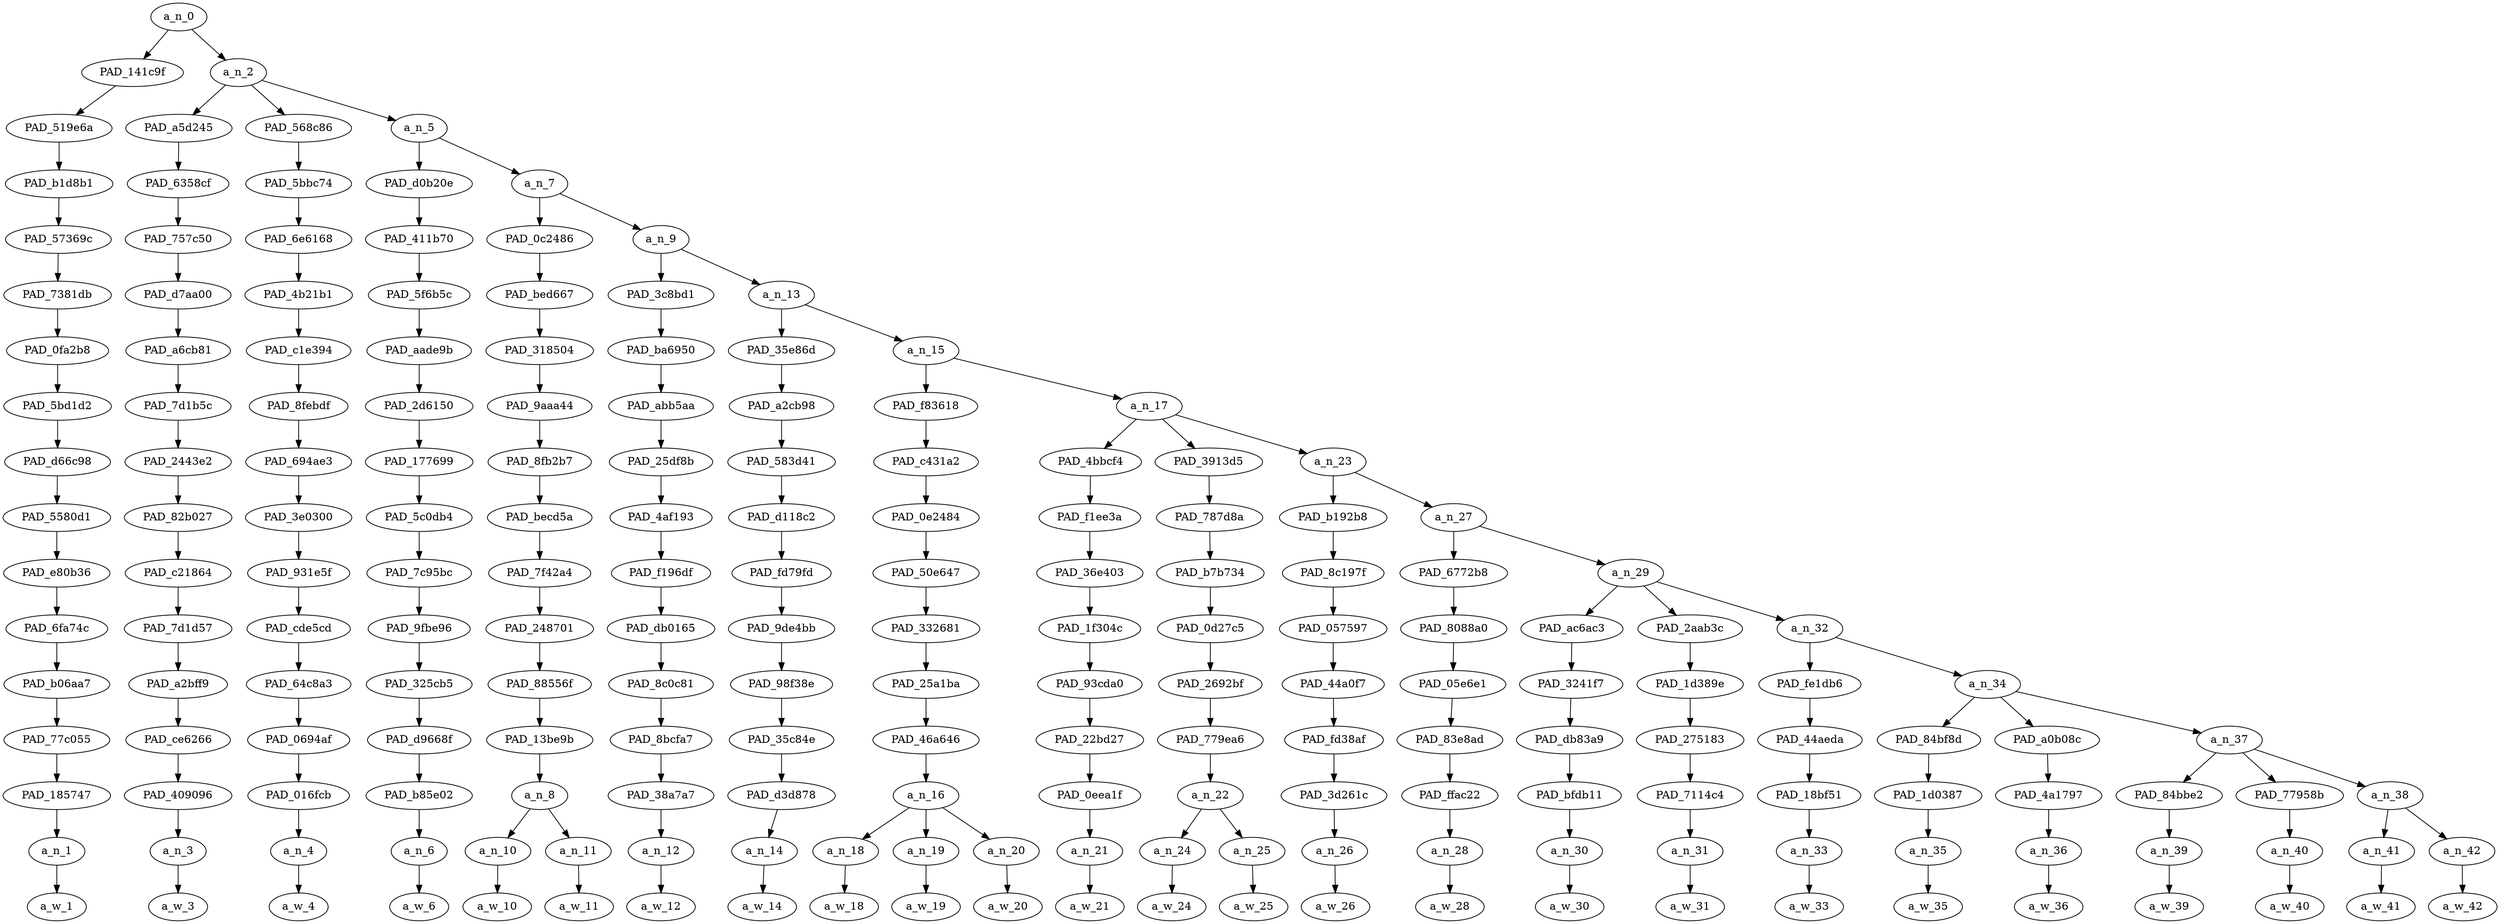 strict digraph "" {
	a_n_0	[div_dir=1,
		index=0,
		level=16,
		pos="1.2493208269032923,16!",
		text_span="[0, 1, 2, 3, 4, 5, 6, 7, 8, 9, 10, 11, 12, 13, 14, 15, 16, 17, 18, 19, 20, 21, 22, 23, 24]",
		value=1.00000001];
	PAD_141c9f	[div_dir=1,
		index=0,
		level=15,
		pos="0.0,15!",
		text_span="[0]",
		value=0.06168509];
	a_n_0 -> PAD_141c9f;
	a_n_2	[div_dir=1,
		index=1,
		level=15,
		pos="2.4986416538065845,15!",
		text_span="[1, 2, 3, 4, 5, 6, 7, 8, 9, 10, 11, 12, 13, 14, 15, 16, 17, 18, 19, 20, 21, 22, 23, 24]",
		value=0.93767263];
	a_n_0 -> a_n_2;
	PAD_519e6a	[div_dir=1,
		index=0,
		level=14,
		pos="0.0,14!",
		text_span="[0]",
		value=0.06168509];
	PAD_141c9f -> PAD_519e6a;
	PAD_b1d8b1	[div_dir=1,
		index=0,
		level=13,
		pos="0.0,13!",
		text_span="[0]",
		value=0.06168509];
	PAD_519e6a -> PAD_b1d8b1;
	PAD_57369c	[div_dir=1,
		index=0,
		level=12,
		pos="0.0,12!",
		text_span="[0]",
		value=0.06168509];
	PAD_b1d8b1 -> PAD_57369c;
	PAD_7381db	[div_dir=1,
		index=0,
		level=11,
		pos="0.0,11!",
		text_span="[0]",
		value=0.06168509];
	PAD_57369c -> PAD_7381db;
	PAD_0fa2b8	[div_dir=1,
		index=0,
		level=10,
		pos="0.0,10!",
		text_span="[0]",
		value=0.06168509];
	PAD_7381db -> PAD_0fa2b8;
	PAD_5bd1d2	[div_dir=1,
		index=0,
		level=9,
		pos="0.0,9!",
		text_span="[0]",
		value=0.06168509];
	PAD_0fa2b8 -> PAD_5bd1d2;
	PAD_d66c98	[div_dir=1,
		index=0,
		level=8,
		pos="0.0,8!",
		text_span="[0]",
		value=0.06168509];
	PAD_5bd1d2 -> PAD_d66c98;
	PAD_5580d1	[div_dir=1,
		index=0,
		level=7,
		pos="0.0,7!",
		text_span="[0]",
		value=0.06168509];
	PAD_d66c98 -> PAD_5580d1;
	PAD_e80b36	[div_dir=1,
		index=0,
		level=6,
		pos="0.0,6!",
		text_span="[0]",
		value=0.06168509];
	PAD_5580d1 -> PAD_e80b36;
	PAD_6fa74c	[div_dir=1,
		index=0,
		level=5,
		pos="0.0,5!",
		text_span="[0]",
		value=0.06168509];
	PAD_e80b36 -> PAD_6fa74c;
	PAD_b06aa7	[div_dir=1,
		index=0,
		level=4,
		pos="0.0,4!",
		text_span="[0]",
		value=0.06168509];
	PAD_6fa74c -> PAD_b06aa7;
	PAD_77c055	[div_dir=1,
		index=0,
		level=3,
		pos="0.0,3!",
		text_span="[0]",
		value=0.06168509];
	PAD_b06aa7 -> PAD_77c055;
	PAD_185747	[div_dir=1,
		index=0,
		level=2,
		pos="0.0,2!",
		text_span="[0]",
		value=0.06168509];
	PAD_77c055 -> PAD_185747;
	a_n_1	[div_dir=1,
		index=0,
		level=1,
		pos="0.0,1!",
		text_span="[0]",
		value=0.06168509];
	PAD_185747 -> a_n_1;
	a_w_1	[div_dir=0,
		index=0,
		level=0,
		pos="0,0!",
		text_span="[0]",
		value=christianity];
	a_n_1 -> a_w_1;
	PAD_a5d245	[div_dir=1,
		index=1,
		level=14,
		pos="1.0,14!",
		text_span="[1]",
		value=0.03070176];
	a_n_2 -> PAD_a5d245;
	PAD_568c86	[div_dir=1,
		index=2,
		level=14,
		pos="2.0,14!",
		text_span="[2]",
		value=0.03945170];
	a_n_2 -> PAD_568c86;
	a_n_5	[div_dir=1,
		index=3,
		level=14,
		pos="4.495924961419753,14!",
		text_span="[3, 4, 5, 6, 7, 8, 9, 10, 11, 12, 13, 14, 15, 16, 17, 18, 19, 20, 21, 22, 23, 24]",
		value=0.86697785];
	a_n_2 -> a_n_5;
	PAD_6358cf	[div_dir=1,
		index=1,
		level=13,
		pos="1.0,13!",
		text_span="[1]",
		value=0.03070176];
	PAD_a5d245 -> PAD_6358cf;
	PAD_757c50	[div_dir=1,
		index=1,
		level=12,
		pos="1.0,12!",
		text_span="[1]",
		value=0.03070176];
	PAD_6358cf -> PAD_757c50;
	PAD_d7aa00	[div_dir=1,
		index=1,
		level=11,
		pos="1.0,11!",
		text_span="[1]",
		value=0.03070176];
	PAD_757c50 -> PAD_d7aa00;
	PAD_a6cb81	[div_dir=1,
		index=1,
		level=10,
		pos="1.0,10!",
		text_span="[1]",
		value=0.03070176];
	PAD_d7aa00 -> PAD_a6cb81;
	PAD_7d1b5c	[div_dir=1,
		index=1,
		level=9,
		pos="1.0,9!",
		text_span="[1]",
		value=0.03070176];
	PAD_a6cb81 -> PAD_7d1b5c;
	PAD_2443e2	[div_dir=1,
		index=1,
		level=8,
		pos="1.0,8!",
		text_span="[1]",
		value=0.03070176];
	PAD_7d1b5c -> PAD_2443e2;
	PAD_82b027	[div_dir=1,
		index=1,
		level=7,
		pos="1.0,7!",
		text_span="[1]",
		value=0.03070176];
	PAD_2443e2 -> PAD_82b027;
	PAD_c21864	[div_dir=1,
		index=1,
		level=6,
		pos="1.0,6!",
		text_span="[1]",
		value=0.03070176];
	PAD_82b027 -> PAD_c21864;
	PAD_7d1d57	[div_dir=1,
		index=1,
		level=5,
		pos="1.0,5!",
		text_span="[1]",
		value=0.03070176];
	PAD_c21864 -> PAD_7d1d57;
	PAD_a2bff9	[div_dir=1,
		index=1,
		level=4,
		pos="1.0,4!",
		text_span="[1]",
		value=0.03070176];
	PAD_7d1d57 -> PAD_a2bff9;
	PAD_ce6266	[div_dir=1,
		index=1,
		level=3,
		pos="1.0,3!",
		text_span="[1]",
		value=0.03070176];
	PAD_a2bff9 -> PAD_ce6266;
	PAD_409096	[div_dir=1,
		index=1,
		level=2,
		pos="1.0,2!",
		text_span="[1]",
		value=0.03070176];
	PAD_ce6266 -> PAD_409096;
	a_n_3	[div_dir=1,
		index=1,
		level=1,
		pos="1.0,1!",
		text_span="[1]",
		value=0.03070176];
	PAD_409096 -> a_n_3;
	a_w_3	[div_dir=0,
		index=1,
		level=0,
		pos="1,0!",
		text_span="[1]",
		value=turned];
	a_n_3 -> a_w_3;
	PAD_5bbc74	[div_dir=1,
		index=2,
		level=13,
		pos="2.0,13!",
		text_span="[2]",
		value=0.03945170];
	PAD_568c86 -> PAD_5bbc74;
	PAD_6e6168	[div_dir=1,
		index=2,
		level=12,
		pos="2.0,12!",
		text_span="[2]",
		value=0.03945170];
	PAD_5bbc74 -> PAD_6e6168;
	PAD_4b21b1	[div_dir=1,
		index=2,
		level=11,
		pos="2.0,11!",
		text_span="[2]",
		value=0.03945170];
	PAD_6e6168 -> PAD_4b21b1;
	PAD_c1e394	[div_dir=1,
		index=2,
		level=10,
		pos="2.0,10!",
		text_span="[2]",
		value=0.03945170];
	PAD_4b21b1 -> PAD_c1e394;
	PAD_8febdf	[div_dir=1,
		index=2,
		level=9,
		pos="2.0,9!",
		text_span="[2]",
		value=0.03945170];
	PAD_c1e394 -> PAD_8febdf;
	PAD_694ae3	[div_dir=1,
		index=2,
		level=8,
		pos="2.0,8!",
		text_span="[2]",
		value=0.03945170];
	PAD_8febdf -> PAD_694ae3;
	PAD_3e0300	[div_dir=1,
		index=2,
		level=7,
		pos="2.0,7!",
		text_span="[2]",
		value=0.03945170];
	PAD_694ae3 -> PAD_3e0300;
	PAD_931e5f	[div_dir=1,
		index=2,
		level=6,
		pos="2.0,6!",
		text_span="[2]",
		value=0.03945170];
	PAD_3e0300 -> PAD_931e5f;
	PAD_cde5cd	[div_dir=1,
		index=2,
		level=5,
		pos="2.0,5!",
		text_span="[2]",
		value=0.03945170];
	PAD_931e5f -> PAD_cde5cd;
	PAD_64c8a3	[div_dir=1,
		index=2,
		level=4,
		pos="2.0,4!",
		text_span="[2]",
		value=0.03945170];
	PAD_cde5cd -> PAD_64c8a3;
	PAD_0694af	[div_dir=1,
		index=2,
		level=3,
		pos="2.0,3!",
		text_span="[2]",
		value=0.03945170];
	PAD_64c8a3 -> PAD_0694af;
	PAD_016fcb	[div_dir=1,
		index=2,
		level=2,
		pos="2.0,2!",
		text_span="[2]",
		value=0.03945170];
	PAD_0694af -> PAD_016fcb;
	a_n_4	[div_dir=1,
		index=2,
		level=1,
		pos="2.0,1!",
		text_span="[2]",
		value=0.03945170];
	PAD_016fcb -> a_n_4;
	a_w_4	[div_dir=0,
		index=2,
		level=0,
		pos="2,0!",
		text_span="[2]",
		value=whites];
	a_n_4 -> a_w_4;
	PAD_d0b20e	[div_dir=1,
		index=3,
		level=13,
		pos="3.0,13!",
		text_span="[3]",
		value=0.02891645];
	a_n_5 -> PAD_d0b20e;
	a_n_7	[div_dir=1,
		index=4,
		level=13,
		pos="5.991849922839506,13!",
		text_span="[4, 5, 6, 7, 8, 9, 10, 11, 12, 13, 14, 15, 16, 17, 18, 19, 20, 21, 22, 23, 24]",
		value=0.83754202];
	a_n_5 -> a_n_7;
	PAD_411b70	[div_dir=1,
		index=3,
		level=12,
		pos="3.0,12!",
		text_span="[3]",
		value=0.02891645];
	PAD_d0b20e -> PAD_411b70;
	PAD_5f6b5c	[div_dir=1,
		index=3,
		level=11,
		pos="3.0,11!",
		text_span="[3]",
		value=0.02891645];
	PAD_411b70 -> PAD_5f6b5c;
	PAD_aade9b	[div_dir=1,
		index=3,
		level=10,
		pos="3.0,10!",
		text_span="[3]",
		value=0.02891645];
	PAD_5f6b5c -> PAD_aade9b;
	PAD_2d6150	[div_dir=1,
		index=3,
		level=9,
		pos="3.0,9!",
		text_span="[3]",
		value=0.02891645];
	PAD_aade9b -> PAD_2d6150;
	PAD_177699	[div_dir=1,
		index=3,
		level=8,
		pos="3.0,8!",
		text_span="[3]",
		value=0.02891645];
	PAD_2d6150 -> PAD_177699;
	PAD_5c0db4	[div_dir=1,
		index=3,
		level=7,
		pos="3.0,7!",
		text_span="[3]",
		value=0.02891645];
	PAD_177699 -> PAD_5c0db4;
	PAD_7c95bc	[div_dir=1,
		index=3,
		level=6,
		pos="3.0,6!",
		text_span="[3]",
		value=0.02891645];
	PAD_5c0db4 -> PAD_7c95bc;
	PAD_9fbe96	[div_dir=1,
		index=3,
		level=5,
		pos="3.0,5!",
		text_span="[3]",
		value=0.02891645];
	PAD_7c95bc -> PAD_9fbe96;
	PAD_325cb5	[div_dir=1,
		index=3,
		level=4,
		pos="3.0,4!",
		text_span="[3]",
		value=0.02891645];
	PAD_9fbe96 -> PAD_325cb5;
	PAD_d9668f	[div_dir=1,
		index=3,
		level=3,
		pos="3.0,3!",
		text_span="[3]",
		value=0.02891645];
	PAD_325cb5 -> PAD_d9668f;
	PAD_b85e02	[div_dir=1,
		index=3,
		level=2,
		pos="3.0,2!",
		text_span="[3]",
		value=0.02891645];
	PAD_d9668f -> PAD_b85e02;
	a_n_6	[div_dir=1,
		index=3,
		level=1,
		pos="3.0,1!",
		text_span="[3]",
		value=0.02891645];
	PAD_b85e02 -> a_n_6;
	a_w_6	[div_dir=0,
		index=3,
		level=0,
		pos="3,0!",
		text_span="[3]",
		value=into];
	a_n_6 -> a_w_6;
	PAD_0c2486	[div_dir=1,
		index=4,
		level=12,
		pos="4.5,12!",
		text_span="[4, 5]",
		value=0.15605857];
	a_n_7 -> PAD_0c2486;
	a_n_9	[div_dir=1,
		index=5,
		level=12,
		pos="7.483699845679013,12!",
		text_span="[6, 7, 8, 9, 10, 11, 12, 13, 14, 15, 16, 17, 18, 19, 20, 21, 22, 23, 24]",
		value=0.68100580];
	a_n_7 -> a_n_9;
	PAD_bed667	[div_dir=1,
		index=4,
		level=11,
		pos="4.5,11!",
		text_span="[4, 5]",
		value=0.15605857];
	PAD_0c2486 -> PAD_bed667;
	PAD_318504	[div_dir=1,
		index=4,
		level=10,
		pos="4.5,10!",
		text_span="[4, 5]",
		value=0.15605857];
	PAD_bed667 -> PAD_318504;
	PAD_9aaa44	[div_dir=1,
		index=4,
		level=9,
		pos="4.5,9!",
		text_span="[4, 5]",
		value=0.15605857];
	PAD_318504 -> PAD_9aaa44;
	PAD_8fb2b7	[div_dir=1,
		index=4,
		level=8,
		pos="4.5,8!",
		text_span="[4, 5]",
		value=0.15605857];
	PAD_9aaa44 -> PAD_8fb2b7;
	PAD_becd5a	[div_dir=1,
		index=4,
		level=7,
		pos="4.5,7!",
		text_span="[4, 5]",
		value=0.15605857];
	PAD_8fb2b7 -> PAD_becd5a;
	PAD_7f42a4	[div_dir=1,
		index=4,
		level=6,
		pos="4.5,6!",
		text_span="[4, 5]",
		value=0.15605857];
	PAD_becd5a -> PAD_7f42a4;
	PAD_248701	[div_dir=1,
		index=4,
		level=5,
		pos="4.5,5!",
		text_span="[4, 5]",
		value=0.15605857];
	PAD_7f42a4 -> PAD_248701;
	PAD_88556f	[div_dir=1,
		index=4,
		level=4,
		pos="4.5,4!",
		text_span="[4, 5]",
		value=0.15605857];
	PAD_248701 -> PAD_88556f;
	PAD_13be9b	[div_dir=1,
		index=4,
		level=3,
		pos="4.5,3!",
		text_span="[4, 5]",
		value=0.15605857];
	PAD_88556f -> PAD_13be9b;
	a_n_8	[div_dir=1,
		index=4,
		level=2,
		pos="4.5,2!",
		text_span="[4, 5]",
		value=0.15605857];
	PAD_13be9b -> a_n_8;
	a_n_10	[div_dir=1,
		index=4,
		level=1,
		pos="4.0,1!",
		text_span="[4]",
		value=0.11256452];
	a_n_8 -> a_n_10;
	a_n_11	[div_dir=1,
		index=5,
		level=1,
		pos="5.0,1!",
		text_span="[5]",
		value=0.04330166];
	a_n_8 -> a_n_11;
	a_w_10	[div_dir=0,
		index=4,
		level=0,
		pos="4,0!",
		text_span="[4]",
		value=lugubrious];
	a_n_10 -> a_w_10;
	a_w_11	[div_dir=0,
		index=5,
		level=0,
		pos="5,0!",
		text_span="[5]",
		value=losers];
	a_n_11 -> a_w_11;
	PAD_3c8bd1	[div_dir=1,
		index=5,
		level=11,
		pos="6.0,11!",
		text_span="[6]",
		value=0.02460659];
	a_n_9 -> PAD_3c8bd1;
	a_n_13	[div_dir=1,
		index=6,
		level=11,
		pos="8.967399691358025,11!",
		text_span="[7, 8, 9, 10, 11, 12, 13, 14, 15, 16, 17, 18, 19, 20, 21, 22, 23, 24]",
		value=0.65596166];
	a_n_9 -> a_n_13;
	PAD_ba6950	[div_dir=1,
		index=5,
		level=10,
		pos="6.0,10!",
		text_span="[6]",
		value=0.02460659];
	PAD_3c8bd1 -> PAD_ba6950;
	PAD_abb5aa	[div_dir=1,
		index=5,
		level=9,
		pos="6.0,9!",
		text_span="[6]",
		value=0.02460659];
	PAD_ba6950 -> PAD_abb5aa;
	PAD_25df8b	[div_dir=1,
		index=5,
		level=8,
		pos="6.0,8!",
		text_span="[6]",
		value=0.02460659];
	PAD_abb5aa -> PAD_25df8b;
	PAD_4af193	[div_dir=1,
		index=5,
		level=7,
		pos="6.0,7!",
		text_span="[6]",
		value=0.02460659];
	PAD_25df8b -> PAD_4af193;
	PAD_f196df	[div_dir=1,
		index=5,
		level=6,
		pos="6.0,6!",
		text_span="[6]",
		value=0.02460659];
	PAD_4af193 -> PAD_f196df;
	PAD_db0165	[div_dir=1,
		index=5,
		level=5,
		pos="6.0,5!",
		text_span="[6]",
		value=0.02460659];
	PAD_f196df -> PAD_db0165;
	PAD_8c0c81	[div_dir=1,
		index=5,
		level=4,
		pos="6.0,4!",
		text_span="[6]",
		value=0.02460659];
	PAD_db0165 -> PAD_8c0c81;
	PAD_8bcfa7	[div_dir=1,
		index=5,
		level=3,
		pos="6.0,3!",
		text_span="[6]",
		value=0.02460659];
	PAD_8c0c81 -> PAD_8bcfa7;
	PAD_38a7a7	[div_dir=1,
		index=5,
		level=2,
		pos="6.0,2!",
		text_span="[6]",
		value=0.02460659];
	PAD_8bcfa7 -> PAD_38a7a7;
	a_n_12	[div_dir=1,
		index=6,
		level=1,
		pos="6.0,1!",
		text_span="[6]",
		value=0.02460659];
	PAD_38a7a7 -> a_n_12;
	a_w_12	[div_dir=0,
		index=6,
		level=0,
		pos="6,0!",
		text_span="[6]",
		value=that];
	a_n_12 -> a_w_12;
	PAD_35e86d	[div_dir=1,
		index=6,
		level=10,
		pos="7.0,10!",
		text_span="[7]",
		value=0.02799653];
	a_n_13 -> PAD_35e86d;
	a_n_15	[div_dir=1,
		index=7,
		level=10,
		pos="10.93479938271605,10!",
		text_span="[8, 9, 10, 11, 12, 13, 14, 15, 16, 17, 18, 19, 20, 21, 22, 23, 24]",
		value=0.62752072];
	a_n_13 -> a_n_15;
	PAD_a2cb98	[div_dir=1,
		index=6,
		level=9,
		pos="7.0,9!",
		text_span="[7]",
		value=0.02799653];
	PAD_35e86d -> PAD_a2cb98;
	PAD_583d41	[div_dir=1,
		index=6,
		level=8,
		pos="7.0,8!",
		text_span="[7]",
		value=0.02799653];
	PAD_a2cb98 -> PAD_583d41;
	PAD_d118c2	[div_dir=1,
		index=6,
		level=7,
		pos="7.0,7!",
		text_span="[7]",
		value=0.02799653];
	PAD_583d41 -> PAD_d118c2;
	PAD_fd79fd	[div_dir=1,
		index=6,
		level=6,
		pos="7.0,6!",
		text_span="[7]",
		value=0.02799653];
	PAD_d118c2 -> PAD_fd79fd;
	PAD_9de4bb	[div_dir=1,
		index=6,
		level=5,
		pos="7.0,5!",
		text_span="[7]",
		value=0.02799653];
	PAD_fd79fd -> PAD_9de4bb;
	PAD_98f38e	[div_dir=1,
		index=6,
		level=4,
		pos="7.0,4!",
		text_span="[7]",
		value=0.02799653];
	PAD_9de4bb -> PAD_98f38e;
	PAD_35c84e	[div_dir=1,
		index=6,
		level=3,
		pos="7.0,3!",
		text_span="[7]",
		value=0.02799653];
	PAD_98f38e -> PAD_35c84e;
	PAD_d3d878	[div_dir=1,
		index=6,
		level=2,
		pos="7.0,2!",
		text_span="[7]",
		value=0.02799653];
	PAD_35c84e -> PAD_d3d878;
	a_n_14	[div_dir=1,
		index=7,
		level=1,
		pos="7.0,1!",
		text_span="[7]",
		value=0.02799653];
	PAD_d3d878 -> a_n_14;
	a_w_14	[div_dir=0,
		index=7,
		level=0,
		pos="7,0!",
		text_span="[7]",
		value=why];
	a_n_14 -> a_w_14;
	PAD_f83618	[div_dir=1,
		index=7,
		level=9,
		pos="9.0,9!",
		text_span="[8, 9, 10]",
		value=0.08057008];
	a_n_15 -> PAD_f83618;
	a_n_17	[div_dir=1,
		index=8,
		level=9,
		pos="12.8695987654321,9!",
		text_span="[11, 12, 13, 14, 15, 16, 17, 18, 19, 20, 21, 22, 23, 24]",
		value=0.54649984];
	a_n_15 -> a_n_17;
	PAD_c431a2	[div_dir=1,
		index=7,
		level=8,
		pos="9.0,8!",
		text_span="[8, 9, 10]",
		value=0.08057008];
	PAD_f83618 -> PAD_c431a2;
	PAD_0e2484	[div_dir=1,
		index=7,
		level=7,
		pos="9.0,7!",
		text_span="[8, 9, 10]",
		value=0.08057008];
	PAD_c431a2 -> PAD_0e2484;
	PAD_50e647	[div_dir=1,
		index=7,
		level=6,
		pos="9.0,6!",
		text_span="[8, 9, 10]",
		value=0.08057008];
	PAD_0e2484 -> PAD_50e647;
	PAD_332681	[div_dir=1,
		index=7,
		level=5,
		pos="9.0,5!",
		text_span="[8, 9, 10]",
		value=0.08057008];
	PAD_50e647 -> PAD_332681;
	PAD_25a1ba	[div_dir=1,
		index=7,
		level=4,
		pos="9.0,4!",
		text_span="[8, 9, 10]",
		value=0.08057008];
	PAD_332681 -> PAD_25a1ba;
	PAD_46a646	[div_dir=1,
		index=7,
		level=3,
		pos="9.0,3!",
		text_span="[8, 9, 10]",
		value=0.08057008];
	PAD_25a1ba -> PAD_46a646;
	a_n_16	[div_dir=1,
		index=7,
		level=2,
		pos="9.0,2!",
		text_span="[8, 9, 10]",
		value=0.08057008];
	PAD_46a646 -> a_n_16;
	a_n_18	[div_dir=1,
		index=8,
		level=1,
		pos="8.0,1!",
		text_span="[8]",
		value=0.02121654];
	a_n_16 -> a_n_18;
	a_n_19	[div_dir=1,
		index=9,
		level=1,
		pos="9.0,1!",
		text_span="[9]",
		value=0.02881045];
	a_n_16 -> a_n_19;
	a_n_20	[div_dir=1,
		index=10,
		level=1,
		pos="10.0,1!",
		text_span="[10]",
		value=0.03030089];
	a_n_16 -> a_n_20;
	a_w_18	[div_dir=0,
		index=8,
		level=0,
		pos="8,0!",
		text_span="[8]",
		value=even];
	a_n_18 -> a_w_18;
	a_w_19	[div_dir=0,
		index=9,
		level=0,
		pos="9,0!",
		text_span="[9]",
		value=white];
	a_n_19 -> a_w_19;
	a_w_20	[div_dir=0,
		index=10,
		level=0,
		pos="10,0!",
		text_span="[10]",
		value=kids];
	a_n_20 -> a_w_20;
	PAD_4bbcf4	[div_dir=1,
		index=8,
		level=8,
		pos="11.0,8!",
		text_span="[11]",
		value=0.03136521];
	a_n_17 -> PAD_4bbcf4;
	PAD_3913d5	[div_dir=1,
		index=9,
		level=8,
		pos="12.5,8!",
		text_span="[12, 13]",
		value=0.12017522];
	a_n_17 -> PAD_3913d5;
	a_n_23	[div_dir=1,
		index=10,
		level=8,
		pos="15.108796296296298,8!",
		text_span="[14, 15, 16, 17, 18, 19, 20, 21, 22, 23, 24]",
		value=0.39457166];
	a_n_17 -> a_n_23;
	PAD_f1ee3a	[div_dir=1,
		index=8,
		level=7,
		pos="11.0,7!",
		text_span="[11]",
		value=0.03136521];
	PAD_4bbcf4 -> PAD_f1ee3a;
	PAD_36e403	[div_dir=1,
		index=8,
		level=6,
		pos="11.0,6!",
		text_span="[11]",
		value=0.03136521];
	PAD_f1ee3a -> PAD_36e403;
	PAD_1f304c	[div_dir=1,
		index=8,
		level=5,
		pos="11.0,5!",
		text_span="[11]",
		value=0.03136521];
	PAD_36e403 -> PAD_1f304c;
	PAD_93cda0	[div_dir=1,
		index=8,
		level=4,
		pos="11.0,4!",
		text_span="[11]",
		value=0.03136521];
	PAD_1f304c -> PAD_93cda0;
	PAD_22bd27	[div_dir=1,
		index=8,
		level=3,
		pos="11.0,3!",
		text_span="[11]",
		value=0.03136521];
	PAD_93cda0 -> PAD_22bd27;
	PAD_0eea1f	[div_dir=1,
		index=8,
		level=2,
		pos="11.0,2!",
		text_span="[11]",
		value=0.03136521];
	PAD_22bd27 -> PAD_0eea1f;
	a_n_21	[div_dir=1,
		index=11,
		level=1,
		pos="11.0,1!",
		text_span="[11]",
		value=0.03136521];
	PAD_0eea1f -> a_n_21;
	a_w_21	[div_dir=0,
		index=11,
		level=0,
		pos="11,0!",
		text_span="[11]",
		value=prefer];
	a_n_21 -> a_w_21;
	PAD_787d8a	[div_dir=1,
		index=9,
		level=7,
		pos="12.5,7!",
		text_span="[12, 13]",
		value=0.12017522];
	PAD_3913d5 -> PAD_787d8a;
	PAD_b7b734	[div_dir=1,
		index=9,
		level=6,
		pos="12.5,6!",
		text_span="[12, 13]",
		value=0.12017522];
	PAD_787d8a -> PAD_b7b734;
	PAD_0d27c5	[div_dir=1,
		index=9,
		level=5,
		pos="12.5,5!",
		text_span="[12, 13]",
		value=0.12017522];
	PAD_b7b734 -> PAD_0d27c5;
	PAD_2692bf	[div_dir=1,
		index=9,
		level=4,
		pos="12.5,4!",
		text_span="[12, 13]",
		value=0.12017522];
	PAD_0d27c5 -> PAD_2692bf;
	PAD_779ea6	[div_dir=1,
		index=9,
		level=3,
		pos="12.5,3!",
		text_span="[12, 13]",
		value=0.12017522];
	PAD_2692bf -> PAD_779ea6;
	a_n_22	[div_dir=1,
		index=9,
		level=2,
		pos="12.5,2!",
		text_span="[12, 13]",
		value=0.12017522];
	PAD_779ea6 -> a_n_22;
	a_n_24	[div_dir=1,
		index=12,
		level=1,
		pos="12.0,1!",
		text_span="[12]",
		value=0.08143001];
	a_n_22 -> a_n_24;
	a_n_25	[div_dir=-1,
		index=13,
		level=1,
		pos="13.0,1!",
		text_span="[13]",
		value=0.03846562];
	a_n_22 -> a_n_25;
	a_w_24	[div_dir=0,
		index=12,
		level=0,
		pos="12,0!",
		text_span="[12]",
		value=nigger];
	a_n_24 -> a_w_24;
	a_w_25	[div_dir=0,
		index=13,
		level=0,
		pos="13,0!",
		text_span="[13]",
		value=music];
	a_n_25 -> a_w_25;
	PAD_b192b8	[div_dir=1,
		index=10,
		level=7,
		pos="14.0,7!",
		text_span="[14]",
		value=0.02467012];
	a_n_23 -> PAD_b192b8;
	a_n_27	[div_dir=1,
		index=11,
		level=7,
		pos="16.217592592592595,7!",
		text_span="[15, 16, 17, 18, 19, 20, 21, 22, 23, 24]",
		value=0.36959873];
	a_n_23 -> a_n_27;
	PAD_8c197f	[div_dir=1,
		index=10,
		level=6,
		pos="14.0,6!",
		text_span="[14]",
		value=0.02467012];
	PAD_b192b8 -> PAD_8c197f;
	PAD_057597	[div_dir=1,
		index=10,
		level=5,
		pos="14.0,5!",
		text_span="[14]",
		value=0.02467012];
	PAD_8c197f -> PAD_057597;
	PAD_44a0f7	[div_dir=1,
		index=10,
		level=4,
		pos="14.0,4!",
		text_span="[14]",
		value=0.02467012];
	PAD_057597 -> PAD_44a0f7;
	PAD_fd38af	[div_dir=1,
		index=10,
		level=3,
		pos="14.0,3!",
		text_span="[14]",
		value=0.02467012];
	PAD_44a0f7 -> PAD_fd38af;
	PAD_3d261c	[div_dir=1,
		index=10,
		level=2,
		pos="14.0,2!",
		text_span="[14]",
		value=0.02467012];
	PAD_fd38af -> PAD_3d261c;
	a_n_26	[div_dir=1,
		index=14,
		level=1,
		pos="14.0,1!",
		text_span="[14]",
		value=0.02467012];
	PAD_3d261c -> a_n_26;
	a_w_26	[div_dir=0,
		index=14,
		level=0,
		pos="14,0!",
		text_span="[14]",
		value=because];
	a_n_26 -> a_w_26;
	PAD_6772b8	[div_dir=1,
		index=11,
		level=6,
		pos="15.0,6!",
		text_span="[15]",
		value=0.10334040];
	a_n_27 -> PAD_6772b8;
	a_n_29	[div_dir=1,
		index=12,
		level=6,
		pos="17.435185185185187,6!",
		text_span="[16, 17, 18, 19, 20, 21, 22, 23, 24]",
		value=0.26597935];
	a_n_27 -> a_n_29;
	PAD_8088a0	[div_dir=1,
		index=11,
		level=5,
		pos="15.0,5!",
		text_span="[15]",
		value=0.10334040];
	PAD_6772b8 -> PAD_8088a0;
	PAD_05e6e1	[div_dir=1,
		index=11,
		level=4,
		pos="15.0,4!",
		text_span="[15]",
		value=0.10334040];
	PAD_8088a0 -> PAD_05e6e1;
	PAD_83e8ad	[div_dir=1,
		index=11,
		level=3,
		pos="15.0,3!",
		text_span="[15]",
		value=0.10334040];
	PAD_05e6e1 -> PAD_83e8ad;
	PAD_ffac22	[div_dir=1,
		index=11,
		level=2,
		pos="15.0,2!",
		text_span="[15]",
		value=0.10334040];
	PAD_83e8ad -> PAD_ffac22;
	a_n_28	[div_dir=1,
		index=15,
		level=1,
		pos="15.0,1!",
		text_span="[15]",
		value=0.10334040];
	PAD_ffac22 -> a_n_28;
	a_w_28	[div_dir=0,
		index=15,
		level=0,
		pos="15,0!",
		text_span="[15]",
		value=niggers];
	a_n_28 -> a_w_28;
	PAD_ac6ac3	[div_dir=1,
		index=12,
		level=5,
		pos="16.0,5!",
		text_span="[16]",
		value=0.02046503];
	a_n_29 -> PAD_ac6ac3;
	PAD_2aab3c	[div_dir=-1,
		index=13,
		level=5,
		pos="17.0,5!",
		text_span="[17]",
		value=0.02038568];
	a_n_29 -> PAD_2aab3c;
	a_n_32	[div_dir=1,
		index=14,
		level=5,
		pos="19.305555555555557,5!",
		text_span="[18, 19, 20, 21, 22, 23, 24]",
		value=0.22494379];
	a_n_29 -> a_n_32;
	PAD_3241f7	[div_dir=1,
		index=12,
		level=4,
		pos="16.0,4!",
		text_span="[16]",
		value=0.02046503];
	PAD_ac6ac3 -> PAD_3241f7;
	PAD_db83a9	[div_dir=1,
		index=12,
		level=3,
		pos="16.0,3!",
		text_span="[16]",
		value=0.02046503];
	PAD_3241f7 -> PAD_db83a9;
	PAD_bfdb11	[div_dir=1,
		index=12,
		level=2,
		pos="16.0,2!",
		text_span="[16]",
		value=0.02046503];
	PAD_db83a9 -> PAD_bfdb11;
	a_n_30	[div_dir=1,
		index=16,
		level=1,
		pos="16.0,1!",
		text_span="[16]",
		value=0.02046503];
	PAD_bfdb11 -> a_n_30;
	a_w_30	[div_dir=0,
		index=16,
		level=0,
		pos="16,0!",
		text_span="[16]",
		value=do];
	a_n_30 -> a_w_30;
	PAD_1d389e	[div_dir=-1,
		index=13,
		level=4,
		pos="17.0,4!",
		text_span="[17]",
		value=0.02038568];
	PAD_2aab3c -> PAD_1d389e;
	PAD_275183	[div_dir=-1,
		index=13,
		level=3,
		pos="17.0,3!",
		text_span="[17]",
		value=0.02038568];
	PAD_1d389e -> PAD_275183;
	PAD_7114c4	[div_dir=-1,
		index=13,
		level=2,
		pos="17.0,2!",
		text_span="[17]",
		value=0.02038568];
	PAD_275183 -> PAD_7114c4;
	a_n_31	[div_dir=-1,
		index=17,
		level=1,
		pos="17.0,1!",
		text_span="[17]",
		value=0.02038568];
	PAD_7114c4 -> a_n_31;
	a_w_31	[div_dir=0,
		index=17,
		level=0,
		pos="17,0!",
		text_span="[17]",
		value=not];
	a_n_31 -> a_w_31;
	PAD_fe1db6	[div_dir=1,
		index=14,
		level=4,
		pos="18.0,4!",
		text_span="[18]",
		value=0.03231627];
	a_n_32 -> PAD_fe1db6;
	a_n_34	[div_dir=1,
		index=15,
		level=4,
		pos="20.61111111111111,4!",
		text_span="[19, 20, 21, 22, 23, 24]",
		value=0.19241633];
	a_n_32 -> a_n_34;
	PAD_44aeda	[div_dir=1,
		index=14,
		level=3,
		pos="18.0,3!",
		text_span="[18]",
		value=0.03231627];
	PAD_fe1db6 -> PAD_44aeda;
	PAD_18bf51	[div_dir=1,
		index=14,
		level=2,
		pos="18.0,2!",
		text_span="[18]",
		value=0.03231627];
	PAD_44aeda -> PAD_18bf51;
	a_n_33	[div_dir=1,
		index=18,
		level=1,
		pos="18.0,1!",
		text_span="[18]",
		value=0.03231627];
	PAD_18bf51 -> a_n_33;
	a_w_33	[div_dir=0,
		index=18,
		level=0,
		pos="18,0!",
		text_span="[18]",
		value=sound];
	a_n_33 -> a_w_33;
	PAD_84bf8d	[div_dir=1,
		index=15,
		level=3,
		pos="19.0,3!",
		text_span="[19]",
		value=0.03530814];
	a_n_34 -> PAD_84bf8d;
	PAD_a0b08c	[div_dir=1,
		index=16,
		level=3,
		pos="20.0,3!",
		text_span="[20]",
		value=0.02723837];
	a_n_34 -> PAD_a0b08c;
	a_n_37	[div_dir=1,
		index=17,
		level=3,
		pos="22.833333333333332,3!",
		text_span="[21, 22, 23, 24]",
		value=0.12964420];
	a_n_34 -> a_n_37;
	PAD_1d0387	[div_dir=1,
		index=15,
		level=2,
		pos="19.0,2!",
		text_span="[19]",
		value=0.03530814];
	PAD_84bf8d -> PAD_1d0387;
	a_n_35	[div_dir=1,
		index=19,
		level=1,
		pos="19.0,1!",
		text_span="[19]",
		value=0.03530814];
	PAD_1d0387 -> a_n_35;
	a_w_35	[div_dir=0,
		index=19,
		level=0,
		pos="19,0!",
		text_span="[19]",
		value=beaten];
	a_n_35 -> a_w_35;
	PAD_4a1797	[div_dir=1,
		index=16,
		level=2,
		pos="20.0,2!",
		text_span="[20]",
		value=0.02723837];
	PAD_a0b08c -> PAD_4a1797;
	a_n_36	[div_dir=1,
		index=20,
		level=1,
		pos="20.0,1!",
		text_span="[20]",
		value=0.02723837];
	PAD_4a1797 -> a_n_36;
	a_w_36	[div_dir=0,
		index=20,
		level=0,
		pos="20,0!",
		text_span="[20]",
		value=down];
	a_n_36 -> a_w_36;
	PAD_84bbe2	[div_dir=1,
		index=18,
		level=2,
		pos="23.0,2!",
		text_span="[23]",
		value=0.02782578];
	a_n_37 -> PAD_84bbe2;
	PAD_77958b	[div_dir=1,
		index=19,
		level=2,
		pos="24.0,2!",
		text_span="[24]",
		value=0.03104278];
	a_n_37 -> PAD_77958b;
	a_n_38	[div_dir=1,
		index=17,
		level=2,
		pos="21.5,2!",
		text_span="[21, 22]",
		value=0.07056496];
	a_n_37 -> a_n_38;
	a_n_39	[div_dir=1,
		index=23,
		level=1,
		pos="23.0,1!",
		text_span="[23]",
		value=0.02782578];
	PAD_84bbe2 -> a_n_39;
	a_w_39	[div_dir=0,
		index=23,
		level=0,
		pos="23,0!",
		text_span="[23]",
		value=always];
	a_n_39 -> a_w_39;
	a_n_40	[div_dir=1,
		index=24,
		level=1,
		pos="24.0,1!",
		text_span="[24]",
		value=0.03104278];
	PAD_77958b -> a_n_40;
	a_w_40	[div_dir=0,
		index=24,
		level=0,
		pos="24,0!",
		text_span="[24]",
		value=do1];
	a_n_40 -> a_w_40;
	a_n_41	[div_dir=1,
		index=21,
		level=1,
		pos="21.0,1!",
		text_span="[21]",
		value=0.03352828];
	a_n_38 -> a_n_41;
	a_n_42	[div_dir=1,
		index=22,
		level=1,
		pos="22.0,1!",
		text_span="[22]",
		value=0.03686014];
	a_n_38 -> a_n_42;
	a_w_41	[div_dir=0,
		index=21,
		level=0,
		pos="21,0!",
		text_span="[21]",
		value=white1];
	a_n_41 -> a_w_41;
	a_w_42	[div_dir=0,
		index=22,
		level=0,
		pos="22,0!",
		text_span="[22]",
		value=christians];
	a_n_42 -> a_w_42;
}
